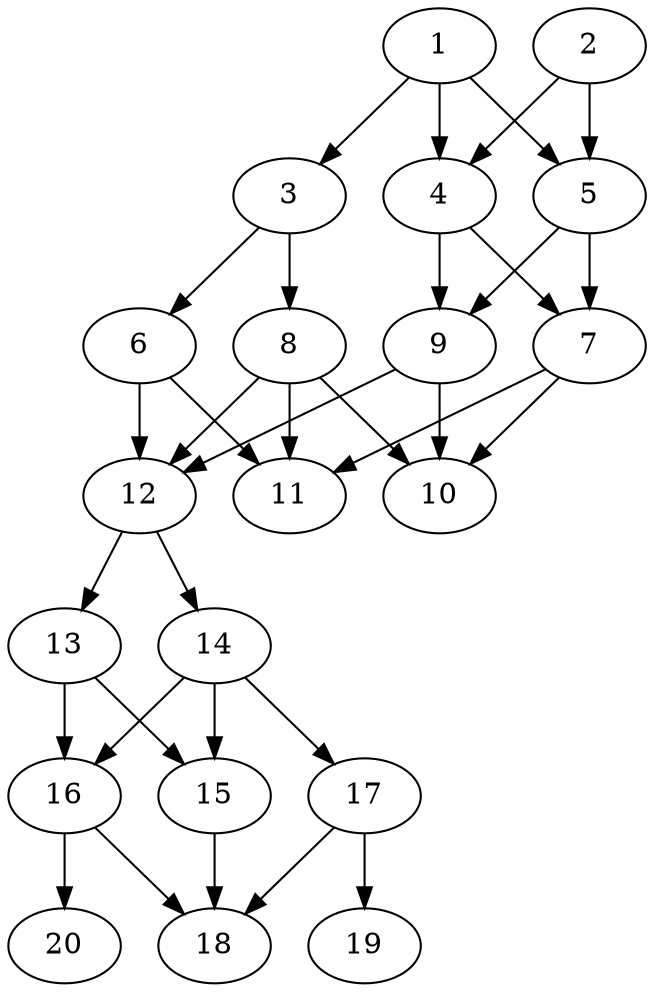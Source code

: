 // DAG automatically generated by daggen at Sat Jul 27 15:36:52 2019
// ./daggen --dot -n 20 --ccr 0.4 --fat 0.4 --regular 0.5 --density 0.8 --mindata 5242880 --maxdata 52428800 
digraph G {
  1 [size="45125120", alpha="0.07", expect_size="18050048"] 
  1 -> 3 [size ="18050048"]
  1 -> 4 [size ="18050048"]
  1 -> 5 [size ="18050048"]
  2 [size="67276800", alpha="0.07", expect_size="26910720"] 
  2 -> 4 [size ="26910720"]
  2 -> 5 [size ="26910720"]
  3 [size="99079680", alpha="0.11", expect_size="39631872"] 
  3 -> 6 [size ="39631872"]
  3 -> 8 [size ="39631872"]
  4 [size="82882560", alpha="0.10", expect_size="33153024"] 
  4 -> 7 [size ="33153024"]
  4 -> 9 [size ="33153024"]
  5 [size="21073920", alpha="0.14", expect_size="8429568"] 
  5 -> 7 [size ="8429568"]
  5 -> 9 [size ="8429568"]
  6 [size="32148480", alpha="0.04", expect_size="12859392"] 
  6 -> 11 [size ="12859392"]
  6 -> 12 [size ="12859392"]
  7 [size="73779200", alpha="0.02", expect_size="29511680"] 
  7 -> 10 [size ="29511680"]
  7 -> 11 [size ="29511680"]
  8 [size="80632320", alpha="0.06", expect_size="32252928"] 
  8 -> 10 [size ="32252928"]
  8 -> 11 [size ="32252928"]
  8 -> 12 [size ="32252928"]
  9 [size="104578560", alpha="0.06", expect_size="41831424"] 
  9 -> 10 [size ="41831424"]
  9 -> 12 [size ="41831424"]
  10 [size="67814400", alpha="0.16", expect_size="27125760"] 
  11 [size="19891200", alpha="0.01", expect_size="7956480"] 
  12 [size="63828480", alpha="0.04", expect_size="25531392"] 
  12 -> 13 [size ="25531392"]
  12 -> 14 [size ="25531392"]
  13 [size="104929280", alpha="0.19", expect_size="41971712"] 
  13 -> 15 [size ="41971712"]
  13 -> 16 [size ="41971712"]
  14 [size="49213440", alpha="0.18", expect_size="19685376"] 
  14 -> 15 [size ="19685376"]
  14 -> 16 [size ="19685376"]
  14 -> 17 [size ="19685376"]
  15 [size="108290560", alpha="0.19", expect_size="43316224"] 
  15 -> 18 [size ="43316224"]
  16 [size="70968320", alpha="0.20", expect_size="28387328"] 
  16 -> 18 [size ="28387328"]
  16 -> 20 [size ="28387328"]
  17 [size="92736000", alpha="0.02", expect_size="37094400"] 
  17 -> 18 [size ="37094400"]
  17 -> 19 [size ="37094400"]
  18 [size="107361280", alpha="0.09", expect_size="42944512"] 
  19 [size="27018240", alpha="0.12", expect_size="10807296"] 
  20 [size="61053440", alpha="0.03", expect_size="24421376"] 
}

